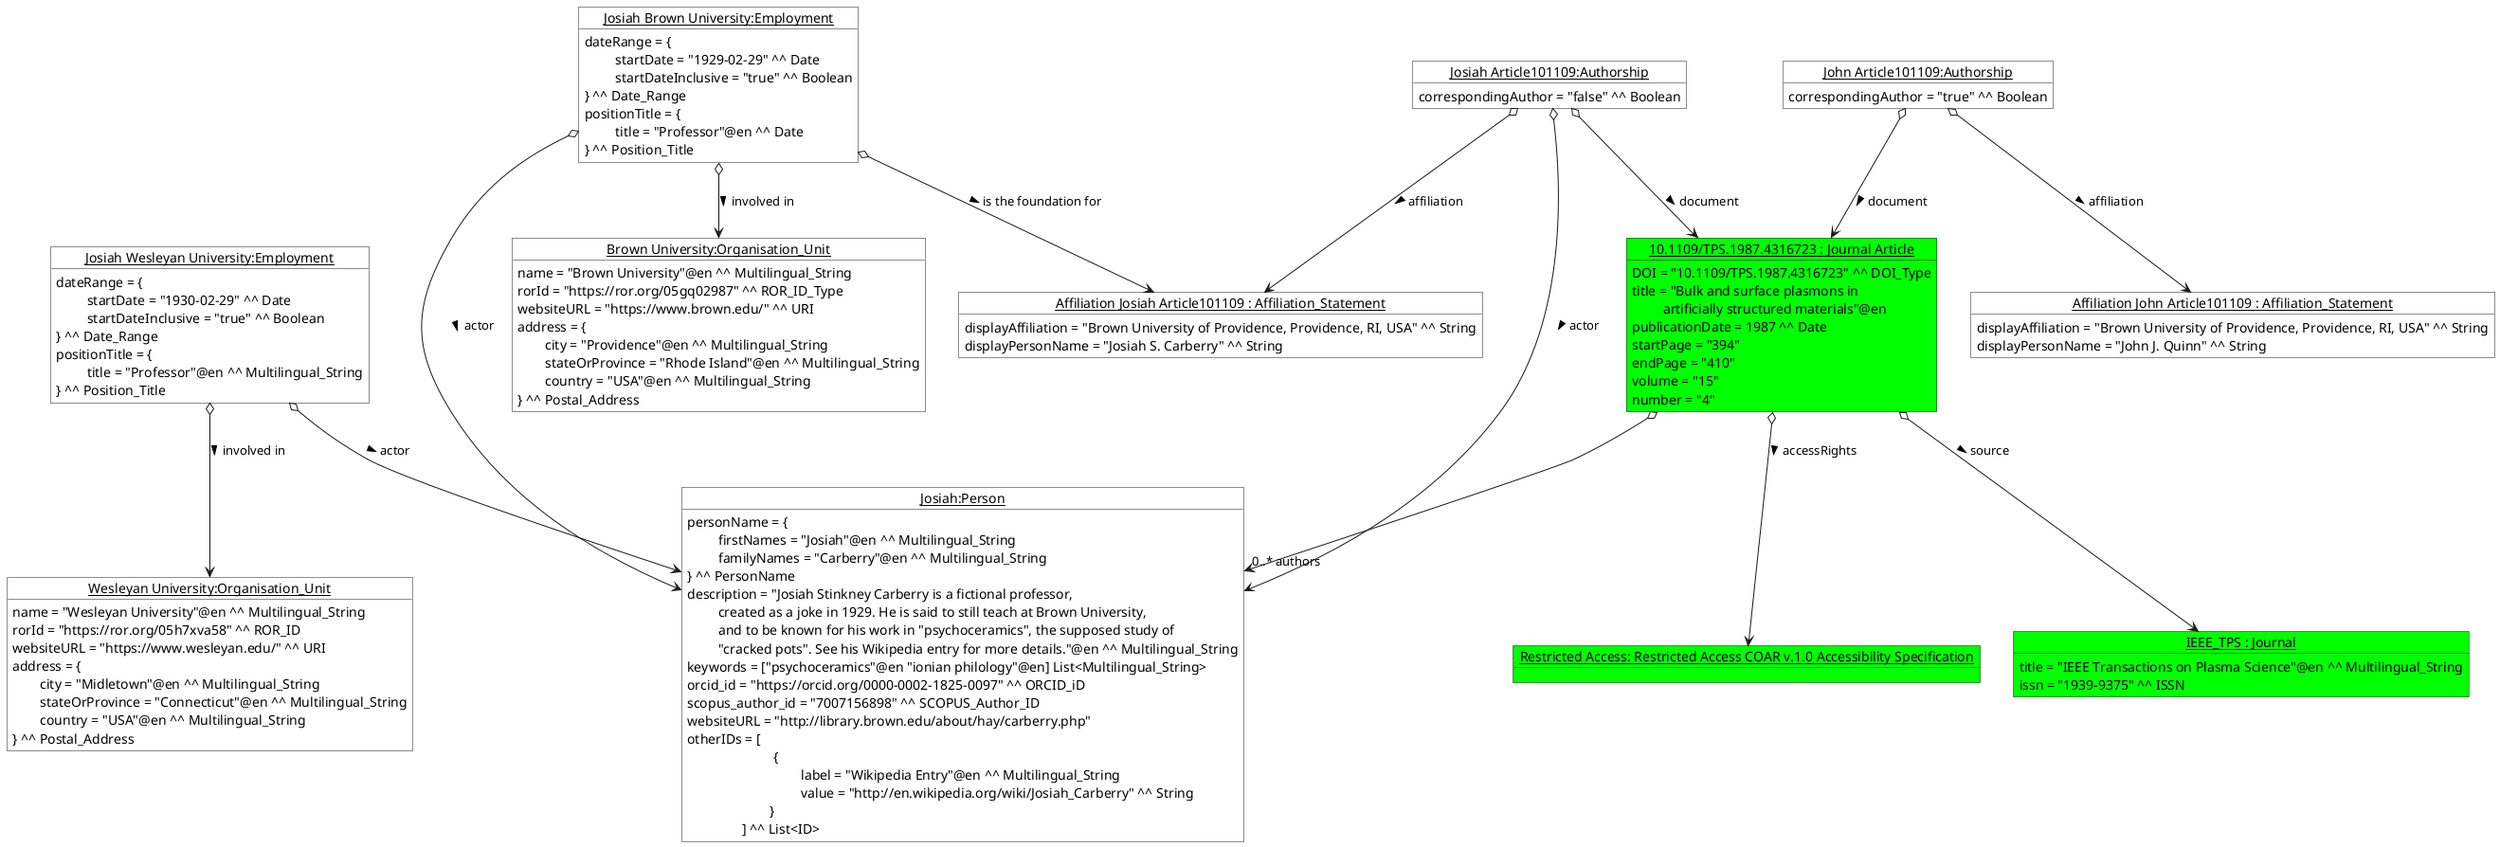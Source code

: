 @startuml


    !startsub persons

        object "<u>Josiah:Person</u>" as Josiah #ffffff {
               personName = {
               \t firstNames = "Josiah"@en ^^ Multilingual_String
               \t familyNames = "Carberry"@en ^^ Multilingual_String
               } ^^ PersonName
               description = "Josiah Stinkney Carberry is a fictional professor,
               \t created as a joke in 1929. He is said to still teach at Brown University,
               \t and to be known for his work in "psychoceramics", the supposed study of
               \t "cracked pots". See his Wikipedia entry for more details."@en ^^ Multilingual_String
               keywords = ["psychoceramics"@en "ionian philology"@en] List<Multilingual_String>
               orcid_id = "https://orcid.org/0000-0002-1825-0097" ^^ ORCID_iD
               scopus_author_id = "7007156898" ^^ SCOPUS_Author_ID
               websiteURL = "http://library.brown.edu/about/hay/carberry.php"
               otherIDs = [
               \t\t\t {
               \t\t\t\t label = "Wikipedia Entry"@en ^^ Multilingual_String
               \t\t\t\t value = "http://en.wikipedia.org/wiki/Josiah_Carberry" ^^ String
               \t\t\t}
               \t\t] ^^ List<ID>
            }

    !endsub

    !startsub institutions

        object "<u>Wesleyan University:Organisation_Unit</u>" as WesleyeanUniversity #ffffff {
                name = "Wesleyan University"@en ^^ Multilingual_String
                rorId = "https://ror.org/05h7xva58" ^^ ROR_ID
                websiteURL = "https://www.wesleyan.edu/" ^^ URI
                address = {
                \tcity = "Midletown"@en ^^ Multilingual_String
                \tstateOrProvince = "Connecticut"@en ^^ Multilingual_String
                \tcountry = "USA"@en ^^ Multilingual_String
                } ^^ Postal_Address
            }

        object "<u>Brown University:Organisation_Unit</u>" as BrownUniversity #ffffff {
                name = "Brown University"@en ^^ Multilingual_String
                rorId = "https://ror.org/05gq02987" ^^ ROR_ID_Type
                websiteURL = "https://www.brown.edu/" ^^ URI
                address = {
                \tcity = "Providence"@en ^^ Multilingual_String
                \tstateOrProvince = "Rhode Island"@en ^^ Multilingual_String
                \tcountry = "USA"@en ^^ Multilingual_String
                } ^^ Postal_Address
            }

    !endsub

    !startsub employments

        object "<u>Josiah Wesleyan University:Employment</u>" as JosiahWesleyeanUniversity #ffffff {
                dateRange = {
                \t startDate = "1930-02-29" ^^ Date
                \t startDateInclusive = "true" ^^ Boolean
                } ^^ Date_Range
                positionTitle = {
                \t title = "Professor"@en ^^ Multilingual_String
                } ^^ Position_Title
            }

        object "<u>Josiah Brown University:Employment</u>" as JosiahBrownUniversity #ffffff {
                dateRange = {
                \t startDate = "1929-02-29" ^^ Date
                \t startDateInclusive = "true" ^^ Boolean
                } ^^ Date_Range
                positionTitle = {
                \t title = "Professor"@en ^^ Date
                } ^^ Position_Title
            }

        JosiahWesleyeanUniversity o--> Josiah : actor >

        JosiahBrownUniversity o--> Josiah : actor >

        JosiahWesleyeanUniversity o--> WesleyeanUniversity : involved in >

        JosiahBrownUniversity o--> BrownUniversity : involved in >

    !endsub

    !startsub articles

        object "<u>Restricted Access: Restricted Access COAR v.1.0 Accessibility Specification</u>" as RestrictedAccess #00ff00

        object "<u>IEEE_TPS : Journal</u>" as IEEE_TPS #00ff00 {
            title = "IEEE Transactions on Plasma Science"@en ^^ Multilingual_String
            issn = "1939-9375" ^^ ISSN
        }

        object "<u>10.1109/TPS.1987.4316723 : Journal Article</u>" as Article101109 #00ff00 {
                DOI = "10.1109/TPS.1987.4316723" ^^ DOI_Type
                title = "Bulk and surface plasmons in
                \t artificially structured materials"@en
                publicationDate = 1987 ^^ Date
                startPage = "394"
                endPage = "410"
                volume = "15"
                number = "4"
        }

        Article101109 o--> IEEE_TPS : source >

        Article101109 o--> RestrictedAccess : accessRights >

        Article101109 o--> "0..* authors" Josiah

    !endsub

    !startsub authorships

         object "<u>Josiah Article101109:Authorship</u>" as JosiahArticle101109 #ffffff {
                 correspondingAuthor = "false" ^^ Boolean
         }

         object "<u>Affiliation Josiah Article101109 : Affiliation_Statement</u>" as AffiliationJosiahArticle101109 #ffffff {
                 displayAffiliation = "Brown University of Providence, Providence, RI, USA" ^^ String
                 displayPersonName = "Josiah S. Carberry" ^^ String
         }

         JosiahArticle101109 o--> AffiliationJosiahArticle101109 : affiliation >

         JosiahBrownUniversity o--> AffiliationJosiahArticle101109 : is the foundation for >

         JosiahArticle101109 o--> Josiah : actor >

         JosiahArticle101109 o--> Article101109 : document >

         object "<u>John Article101109:Authorship</u>" as JohnArticle101109 #ffffff {
                  correspondingAuthor = "true" ^^ Boolean
         }

         object "<u>Affiliation John Article101109 : Affiliation_Statement</u>" as AffiliationJohnArticle101109 #ffffff {
                  displayAffiliation = "Brown University of Providence, Providence, RI, USA" ^^ String
                  displayPersonName = "John J. Quinn" ^^ String
         }

         JohnArticle101109 o--> AffiliationJohnArticle101109 : affiliation >

         JohnArticle101109 o--> Article101109 : document >


    !endsub

@enduml